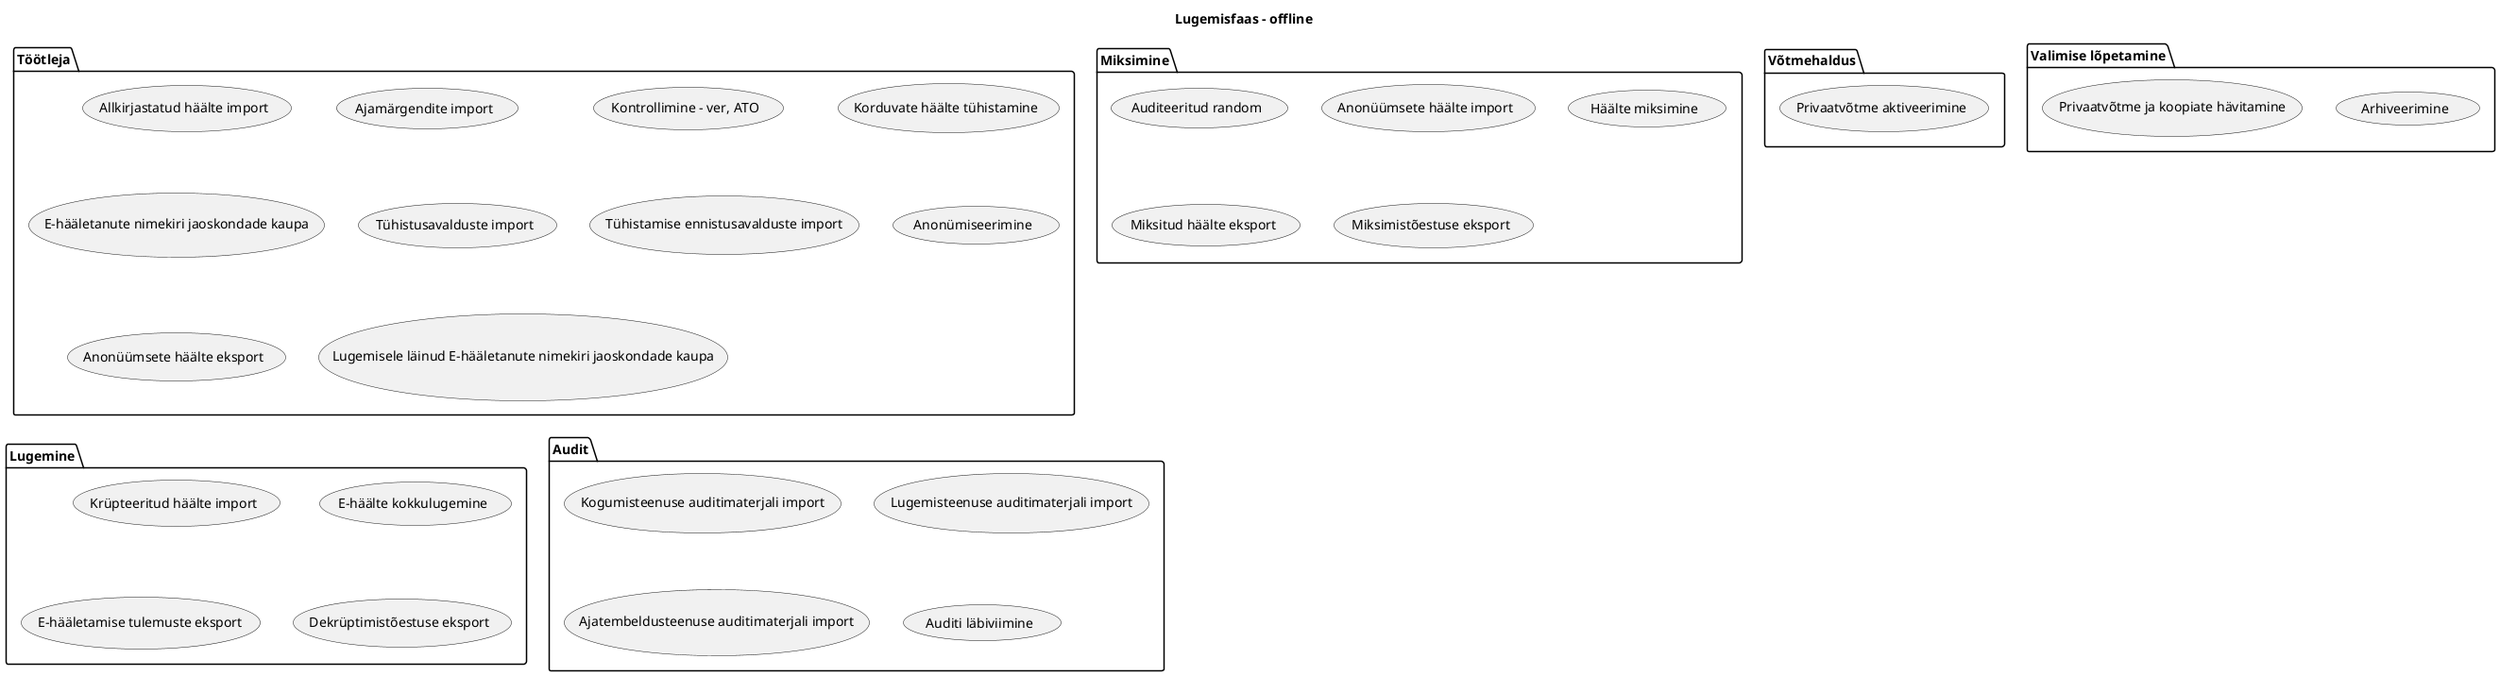 
@startuml

title "Lugemisfaas - offline"

package "Töötleja" {
    usecase (Allkirjastatud häälte import)
    usecase (Ajamärgendite import)
    usecase (Kontrollimine - ver, ATO)
    usecase (Korduvate häälte tühistamine)
    usecase (E-hääletanute nimekiri jaoskondade kaupa)

    usecase (Tühistusavalduste import)
    usecase (Tühistamise ennistusavalduste import)
    usecase (Anonümiseerimine)
    usecase (Anonüümsete häälte eksport)
    usecase (Lugemisele läinud E-hääletanute nimekiri jaoskondade kaupa)
}

package "Miksimine" {
    usecase (Auditeeritud random)
    usecase (Anonüümsete häälte import)
    usecase (Häälte miksimine)
    usecase (Miksitud häälte eksport)
    usecase (Miksimistõestuse eksport)
}

package "Lugemine" {
    usecase (Krüpteeritud häälte import)
    usecase (E-häälte kokkulugemine)
    usecase (E-hääletamise tulemuste eksport)
    usecase (Dekrüptimistõestuse eksport)
}

package "Võtmehaldus" {
    usecase (Privaatvõtme aktiveerimine)
}

package  "Audit" {
    usecase (Kogumisteenuse auditimaterjali import)
    usecase (Lugemisteenuse auditimaterjali import)
    usecase (Ajatembeldusteenuse auditimaterjali import)
    usecase (Auditi läbiviimine)
}

package "Valimise lõpetamine" {
    usecase (Arhiveerimine)
    usecase (Privaatvõtme ja koopiate hävitamine)
}

@enduml

